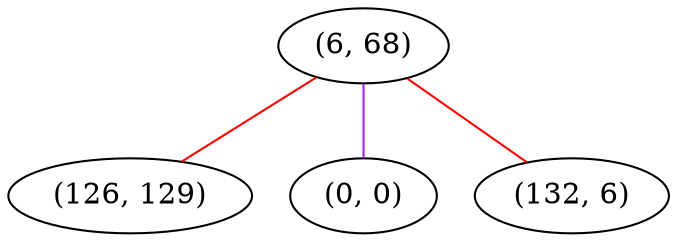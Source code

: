 graph "" {
"(6, 68)";
"(126, 129)";
"(0, 0)";
"(132, 6)";
"(6, 68)" -- "(126, 129)"  [color=red, key=0, weight=1];
"(6, 68)" -- "(0, 0)"  [color=purple, key=0, weight=4];
"(6, 68)" -- "(132, 6)"  [color=red, key=0, weight=1];
}
